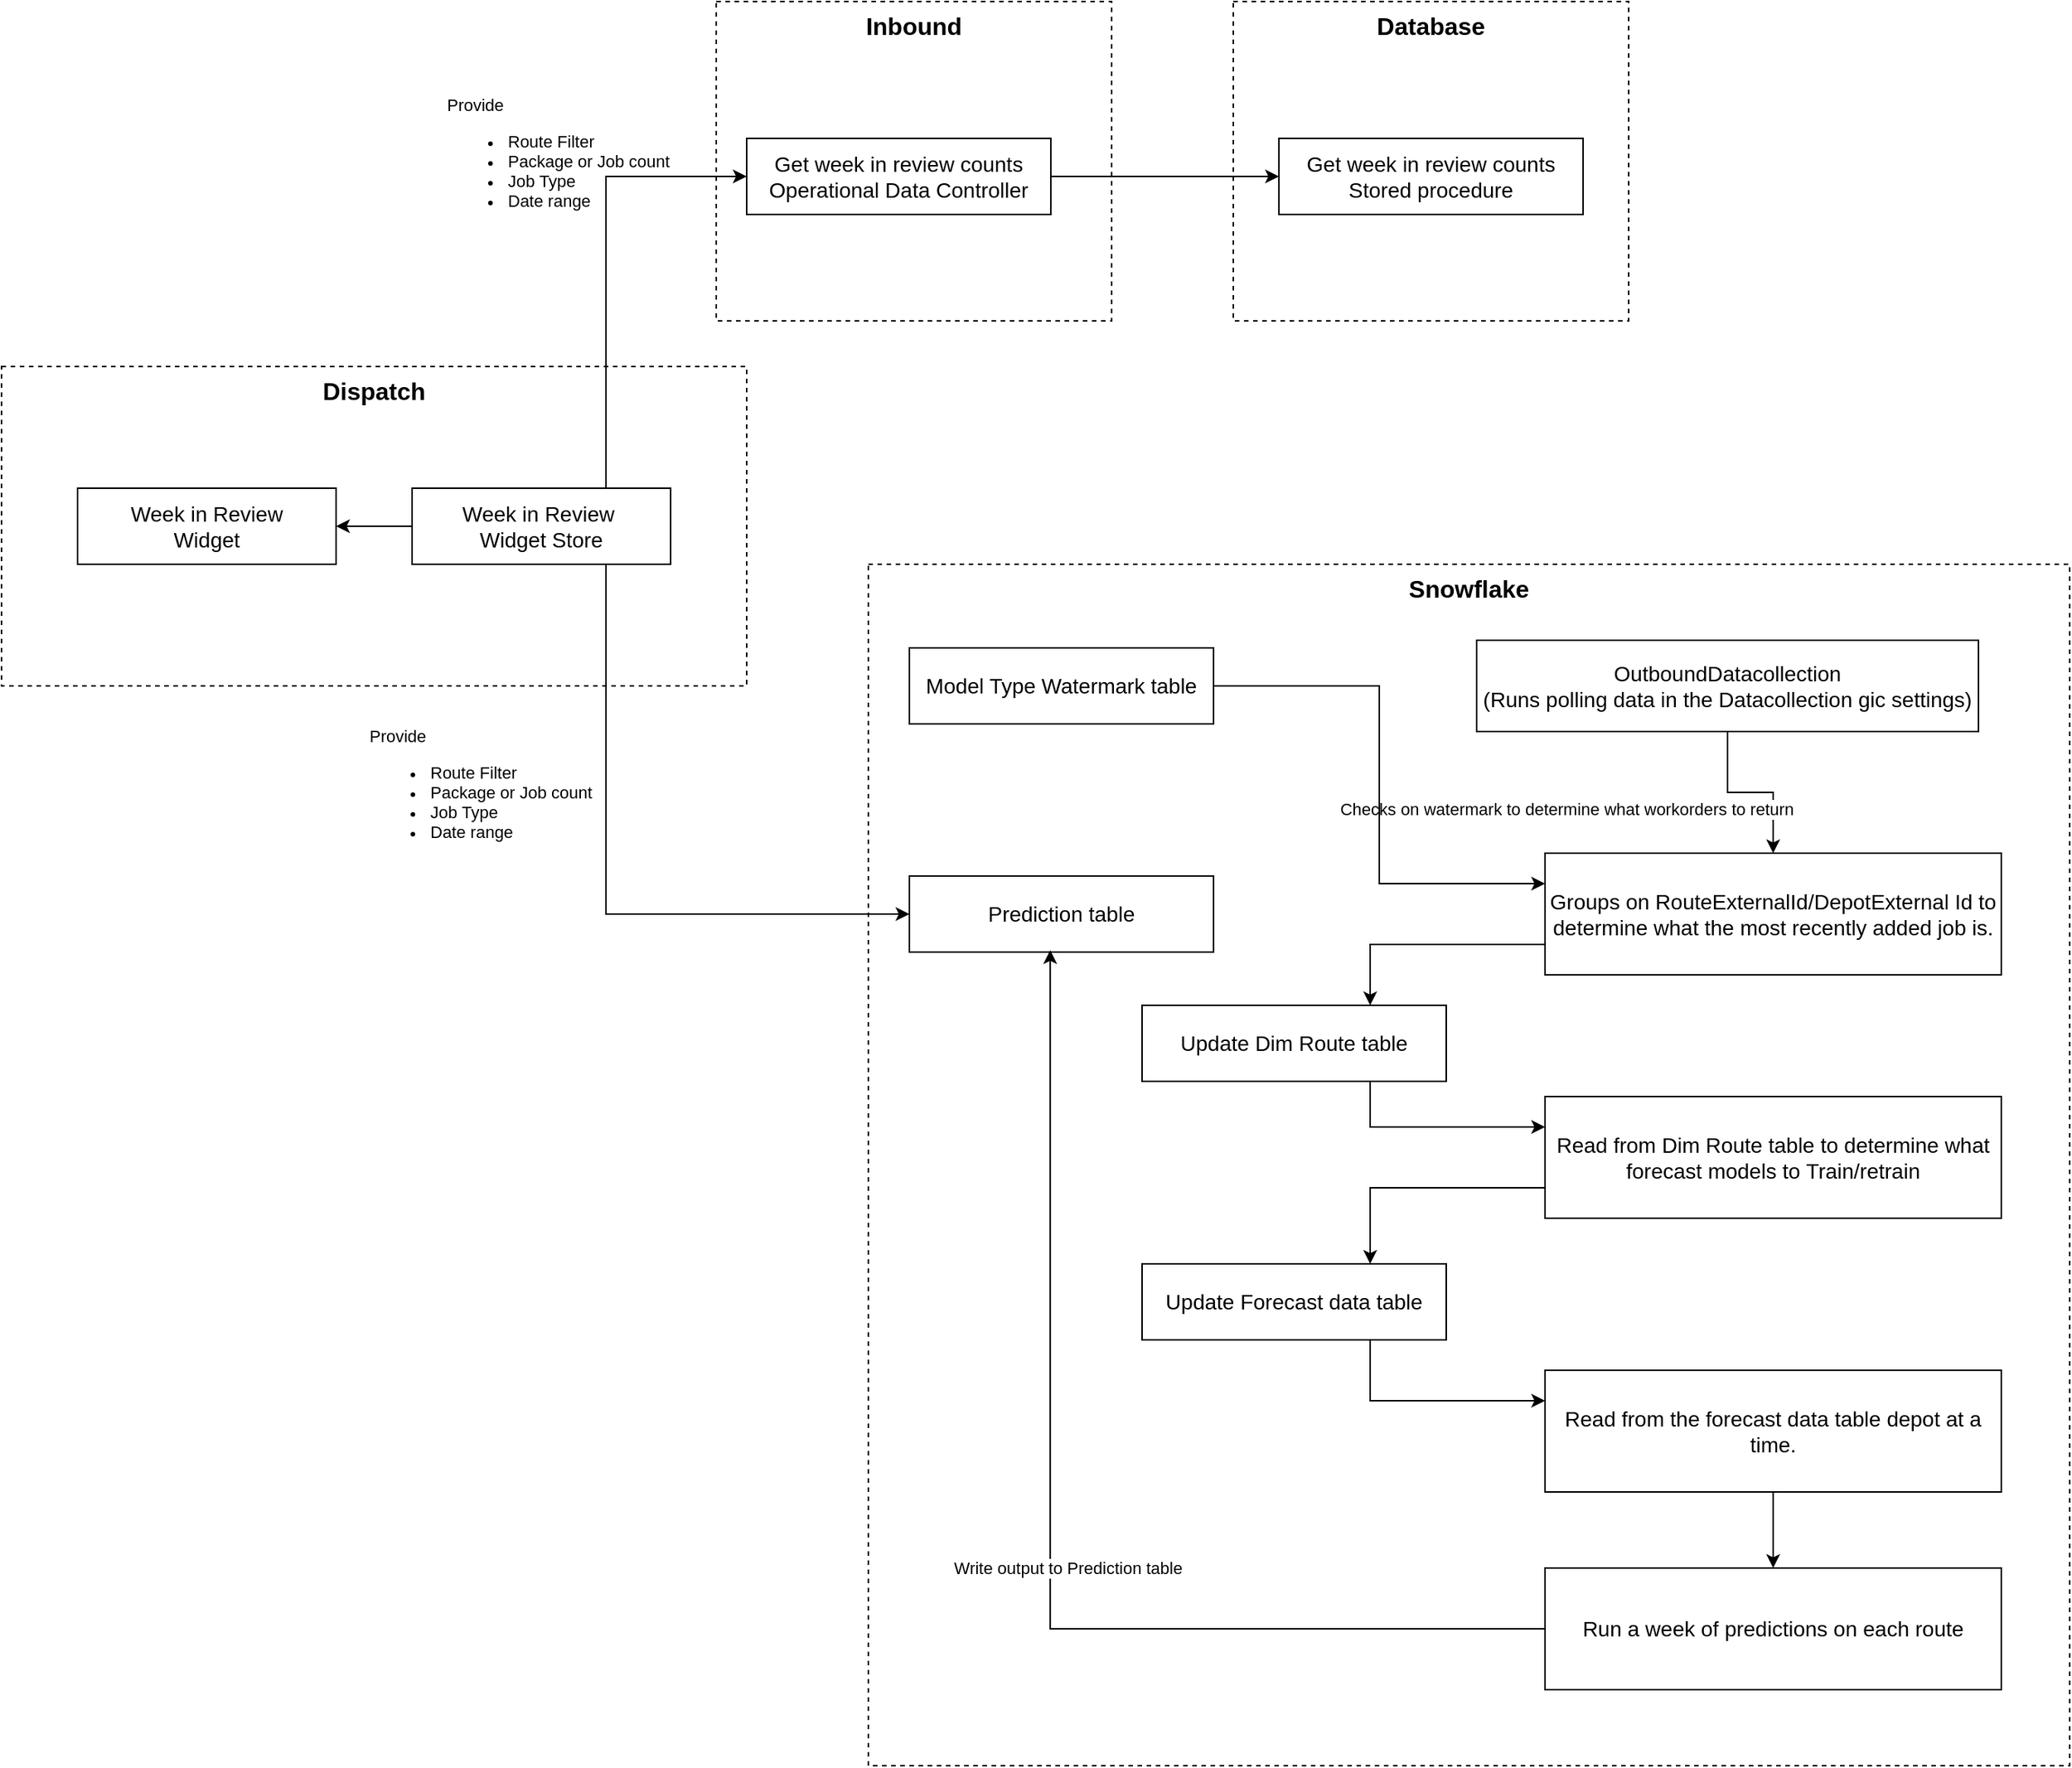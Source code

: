 <mxfile version="28.0.6">
  <diagram name="Page-1" id="RzzoXvsmsq_T2A-bgM_X">
    <mxGraphModel dx="1426" dy="2032" grid="1" gridSize="10" guides="1" tooltips="1" connect="1" arrows="1" fold="1" page="1" pageScale="1" pageWidth="827" pageHeight="1169" math="0" shadow="0">
      <root>
        <mxCell id="0" />
        <mxCell id="1" parent="0" />
        <mxCell id="4Ur8TzYngbyb2dsIORtj-1" value="&lt;span style=&quot;font-size: 16px;&quot;&gt;&lt;b&gt;Dispatch&lt;/b&gt;&lt;/span&gt;" style="html=1;whiteSpace=wrap;dashed=1;gradientColor=default;fillColor=none;labelPosition=center;verticalLabelPosition=middle;align=center;verticalAlign=top;" parent="1" vertex="1">
          <mxGeometry x="30" y="110" width="490" height="210" as="geometry" />
        </mxCell>
        <mxCell id="4Ur8TzYngbyb2dsIORtj-2" value="Week in Review&lt;div&gt;Widget&lt;/div&gt;" style="whiteSpace=wrap;html=1;align=center;fontSize=14;" parent="1" vertex="1">
          <mxGeometry x="80" y="190" width="170" height="50" as="geometry" />
        </mxCell>
        <mxCell id="4Ur8TzYngbyb2dsIORtj-5" style="edgeStyle=orthogonalEdgeStyle;rounded=0;orthogonalLoop=1;jettySize=auto;html=1;exitX=0;exitY=0.5;exitDx=0;exitDy=0;" parent="1" source="4Ur8TzYngbyb2dsIORtj-3" target="4Ur8TzYngbyb2dsIORtj-2" edge="1">
          <mxGeometry relative="1" as="geometry" />
        </mxCell>
        <mxCell id="4Ur8TzYngbyb2dsIORtj-9" style="edgeStyle=orthogonalEdgeStyle;rounded=0;orthogonalLoop=1;jettySize=auto;html=1;exitX=0.75;exitY=0;exitDx=0;exitDy=0;entryX=0;entryY=0.5;entryDx=0;entryDy=0;" parent="1" source="4Ur8TzYngbyb2dsIORtj-3" target="4Ur8TzYngbyb2dsIORtj-6" edge="1">
          <mxGeometry relative="1" as="geometry" />
        </mxCell>
        <mxCell id="4Ur8TzYngbyb2dsIORtj-14" value="Provide&amp;nbsp;&lt;div&gt;&lt;ul&gt;&lt;li&gt;Route Filter&lt;/li&gt;&lt;li&gt;Package or Job count&lt;/li&gt;&lt;li&gt;Job Type&lt;/li&gt;&lt;li&gt;Date range&lt;/li&gt;&lt;/ul&gt;&lt;/div&gt;" style="edgeLabel;html=1;align=left;verticalAlign=middle;resizable=0;points=[];labelBackgroundColor=none;" parent="4Ur8TzYngbyb2dsIORtj-9" vertex="1" connectable="0">
          <mxGeometry x="-0.039" y="1" relative="1" as="geometry">
            <mxPoint x="-106" y="-72" as="offset" />
          </mxGeometry>
        </mxCell>
        <mxCell id="4Ur8TzYngbyb2dsIORtj-13" style="edgeStyle=orthogonalEdgeStyle;rounded=0;orthogonalLoop=1;jettySize=auto;html=1;exitX=0.75;exitY=1;exitDx=0;exitDy=0;entryX=0;entryY=0.5;entryDx=0;entryDy=0;" parent="1" source="4Ur8TzYngbyb2dsIORtj-3" target="4Ur8TzYngbyb2dsIORtj-12" edge="1">
          <mxGeometry relative="1" as="geometry" />
        </mxCell>
        <mxCell id="4Ur8TzYngbyb2dsIORtj-3" value="Week in Review&amp;nbsp;&lt;div&gt;Widget Store&lt;/div&gt;" style="whiteSpace=wrap;html=1;align=center;fontSize=14;" parent="1" vertex="1">
          <mxGeometry x="300" y="190" width="170" height="50" as="geometry" />
        </mxCell>
        <mxCell id="4Ur8TzYngbyb2dsIORtj-4" value="&lt;span style=&quot;font-size: 16px;&quot;&gt;&lt;b&gt;Inbound&lt;/b&gt;&lt;/span&gt;" style="html=1;whiteSpace=wrap;dashed=1;gradientColor=default;fillColor=none;labelPosition=center;verticalLabelPosition=middle;align=center;verticalAlign=top;" parent="1" vertex="1">
          <mxGeometry x="500" y="-130" width="260" height="210" as="geometry" />
        </mxCell>
        <mxCell id="4Ur8TzYngbyb2dsIORtj-10" style="edgeStyle=orthogonalEdgeStyle;rounded=0;orthogonalLoop=1;jettySize=auto;html=1;exitX=1;exitY=0.5;exitDx=0;exitDy=0;entryX=0;entryY=0.5;entryDx=0;entryDy=0;" parent="1" source="4Ur8TzYngbyb2dsIORtj-6" target="4Ur8TzYngbyb2dsIORtj-8" edge="1">
          <mxGeometry relative="1" as="geometry" />
        </mxCell>
        <mxCell id="4Ur8TzYngbyb2dsIORtj-6" value="Get week in review counts&lt;br&gt;&lt;div&gt;Operational Data Controller&lt;/div&gt;" style="whiteSpace=wrap;html=1;align=center;fontSize=14;" parent="1" vertex="1">
          <mxGeometry x="520" y="-40" width="200" height="50" as="geometry" />
        </mxCell>
        <mxCell id="4Ur8TzYngbyb2dsIORtj-7" value="&lt;span style=&quot;font-size: 16px;&quot;&gt;&lt;b&gt;Database&lt;/b&gt;&lt;/span&gt;" style="html=1;whiteSpace=wrap;dashed=1;gradientColor=default;fillColor=none;labelPosition=center;verticalLabelPosition=middle;align=center;verticalAlign=top;" parent="1" vertex="1">
          <mxGeometry x="840" y="-130" width="260" height="210" as="geometry" />
        </mxCell>
        <mxCell id="4Ur8TzYngbyb2dsIORtj-8" value="Get week in review counts&lt;br&gt;&lt;div&gt;Stored procedure&lt;/div&gt;" style="whiteSpace=wrap;html=1;align=center;fontSize=14;" parent="1" vertex="1">
          <mxGeometry x="870" y="-40" width="200" height="50" as="geometry" />
        </mxCell>
        <mxCell id="4Ur8TzYngbyb2dsIORtj-11" value="&lt;span style=&quot;font-size: 16px;&quot;&gt;&lt;b&gt;Snowflake&lt;/b&gt;&lt;/span&gt;" style="html=1;whiteSpace=wrap;dashed=1;gradientColor=default;fillColor=none;labelPosition=center;verticalLabelPosition=middle;align=center;verticalAlign=top;" parent="1" vertex="1">
          <mxGeometry x="600" y="240" width="790" height="790" as="geometry" />
        </mxCell>
        <mxCell id="4Ur8TzYngbyb2dsIORtj-12" value="Prediction table" style="whiteSpace=wrap;html=1;align=center;fontSize=14;" parent="1" vertex="1">
          <mxGeometry x="627" y="445" width="200" height="50" as="geometry" />
        </mxCell>
        <mxCell id="4Ur8TzYngbyb2dsIORtj-15" value="Provide&amp;nbsp;&lt;div&gt;&lt;ul&gt;&lt;li&gt;Route Filter&lt;/li&gt;&lt;li&gt;Package or Job count&lt;/li&gt;&lt;li&gt;Job Type&lt;/li&gt;&lt;li&gt;Date range&lt;/li&gt;&lt;/ul&gt;&lt;/div&gt;" style="edgeLabel;html=1;align=left;verticalAlign=middle;resizable=0;points=[];labelBackgroundColor=none;" parent="1" vertex="1" connectable="0">
          <mxGeometry x="270" y="390" as="geometry" />
        </mxCell>
        <mxCell id="4Ur8TzYngbyb2dsIORtj-18" style="edgeStyle=orthogonalEdgeStyle;rounded=0;orthogonalLoop=1;jettySize=auto;html=1;exitX=0.5;exitY=1;exitDx=0;exitDy=0;entryX=0.5;entryY=0;entryDx=0;entryDy=0;" parent="1" source="4Ur8TzYngbyb2dsIORtj-16" target="4Ur8TzYngbyb2dsIORtj-17" edge="1">
          <mxGeometry relative="1" as="geometry" />
        </mxCell>
        <mxCell id="4Ur8TzYngbyb2dsIORtj-19" value="Checks on watermark to determine what workorders to return" style="edgeLabel;html=1;align=center;verticalAlign=middle;resizable=0;points=[];" parent="4Ur8TzYngbyb2dsIORtj-18" vertex="1" connectable="0">
          <mxGeometry x="0.033" y="-2" relative="1" as="geometry">
            <mxPoint x="-123" y="9" as="offset" />
          </mxGeometry>
        </mxCell>
        <mxCell id="4Ur8TzYngbyb2dsIORtj-16" value="OutboundDatacollection&lt;div&gt;(Runs polling data in the Datacollection gic settings)&lt;/div&gt;" style="whiteSpace=wrap;html=1;align=center;fontSize=14;" parent="1" vertex="1">
          <mxGeometry x="1000" y="290" width="330" height="60" as="geometry" />
        </mxCell>
        <mxCell id="4Ur8TzYngbyb2dsIORtj-21" style="edgeStyle=orthogonalEdgeStyle;rounded=0;orthogonalLoop=1;jettySize=auto;html=1;exitX=0;exitY=0.75;exitDx=0;exitDy=0;entryX=0.75;entryY=0;entryDx=0;entryDy=0;" parent="1" source="4Ur8TzYngbyb2dsIORtj-17" target="4Ur8TzYngbyb2dsIORtj-20" edge="1">
          <mxGeometry relative="1" as="geometry" />
        </mxCell>
        <mxCell id="4Ur8TzYngbyb2dsIORtj-17" value="&lt;font style=&quot;font-size: 14px;&quot;&gt;Groups on RouteExternalId/DepotExternal Id to determine what the most recently added job is.&lt;/font&gt;" style="rounded=0;whiteSpace=wrap;html=1;" parent="1" vertex="1">
          <mxGeometry x="1045" y="430" width="300" height="80" as="geometry" />
        </mxCell>
        <mxCell id="4Ur8TzYngbyb2dsIORtj-23" style="edgeStyle=orthogonalEdgeStyle;rounded=0;orthogonalLoop=1;jettySize=auto;html=1;exitX=0.75;exitY=1;exitDx=0;exitDy=0;entryX=0;entryY=0.25;entryDx=0;entryDy=0;" parent="1" source="4Ur8TzYngbyb2dsIORtj-20" target="4Ur8TzYngbyb2dsIORtj-22" edge="1">
          <mxGeometry relative="1" as="geometry" />
        </mxCell>
        <mxCell id="4Ur8TzYngbyb2dsIORtj-20" value="Update Dim Route table" style="whiteSpace=wrap;html=1;align=center;fontSize=14;" parent="1" vertex="1">
          <mxGeometry x="780" y="530" width="200" height="50" as="geometry" />
        </mxCell>
        <mxCell id="hjGBewjfkIwA1qilfWFP-4" style="edgeStyle=orthogonalEdgeStyle;rounded=0;orthogonalLoop=1;jettySize=auto;html=1;exitX=0;exitY=0.75;exitDx=0;exitDy=0;entryX=0.75;entryY=0;entryDx=0;entryDy=0;" parent="1" source="4Ur8TzYngbyb2dsIORtj-22" target="hjGBewjfkIwA1qilfWFP-1" edge="1">
          <mxGeometry relative="1" as="geometry" />
        </mxCell>
        <mxCell id="4Ur8TzYngbyb2dsIORtj-22" value="&lt;div&gt;&lt;font style=&quot;font-size: 14px;&quot;&gt;Read from Dim Route table to determine what forecast models to&amp;nbsp;&lt;/font&gt;&lt;span style=&quot;font-size: 14px; background-color: transparent; color: light-dark(rgb(0, 0, 0), rgb(255, 255, 255));&quot;&gt;Train/retrain&lt;/span&gt;&lt;/div&gt;" style="rounded=0;whiteSpace=wrap;html=1;" parent="1" vertex="1">
          <mxGeometry x="1045" y="590" width="300" height="80" as="geometry" />
        </mxCell>
        <mxCell id="4Ur8TzYngbyb2dsIORtj-25" value="&lt;div&gt;&lt;span style=&quot;font-size: 14px;&quot;&gt;Run a week of predictions on each route&lt;/span&gt;&lt;/div&gt;" style="rounded=0;whiteSpace=wrap;html=1;" parent="1" vertex="1">
          <mxGeometry x="1045" y="900" width="300" height="80" as="geometry" />
        </mxCell>
        <mxCell id="4Ur8TzYngbyb2dsIORtj-27" style="edgeStyle=orthogonalEdgeStyle;rounded=0;orthogonalLoop=1;jettySize=auto;html=1;exitX=0;exitY=0.5;exitDx=0;exitDy=0;entryX=0.463;entryY=0.975;entryDx=0;entryDy=0;entryPerimeter=0;" parent="1" source="4Ur8TzYngbyb2dsIORtj-25" target="4Ur8TzYngbyb2dsIORtj-12" edge="1">
          <mxGeometry relative="1" as="geometry" />
        </mxCell>
        <mxCell id="4Ur8TzYngbyb2dsIORtj-28" value="Write output to Prediction table" style="edgeLabel;html=1;align=center;verticalAlign=middle;resizable=0;points=[];" parent="4Ur8TzYngbyb2dsIORtj-27" vertex="1" connectable="0">
          <mxGeometry x="-0.28" y="5" relative="1" as="geometry">
            <mxPoint x="-36" y="-45" as="offset" />
          </mxGeometry>
        </mxCell>
        <mxCell id="4Ur8TzYngbyb2dsIORtj-33" style="edgeStyle=orthogonalEdgeStyle;rounded=0;orthogonalLoop=1;jettySize=auto;html=1;exitX=1;exitY=0.5;exitDx=0;exitDy=0;entryX=0;entryY=0.25;entryDx=0;entryDy=0;" parent="1" source="4Ur8TzYngbyb2dsIORtj-32" target="4Ur8TzYngbyb2dsIORtj-17" edge="1">
          <mxGeometry relative="1" as="geometry" />
        </mxCell>
        <mxCell id="4Ur8TzYngbyb2dsIORtj-32" value="Model Type Watermark table" style="whiteSpace=wrap;html=1;align=center;fontSize=14;" parent="1" vertex="1">
          <mxGeometry x="627" y="295" width="200" height="50" as="geometry" />
        </mxCell>
        <mxCell id="hjGBewjfkIwA1qilfWFP-5" style="edgeStyle=orthogonalEdgeStyle;rounded=0;orthogonalLoop=1;jettySize=auto;html=1;exitX=0.75;exitY=1;exitDx=0;exitDy=0;entryX=0;entryY=0.25;entryDx=0;entryDy=0;" parent="1" source="hjGBewjfkIwA1qilfWFP-1" target="hjGBewjfkIwA1qilfWFP-2" edge="1">
          <mxGeometry relative="1" as="geometry" />
        </mxCell>
        <mxCell id="hjGBewjfkIwA1qilfWFP-1" value="Update Forecast data table" style="whiteSpace=wrap;html=1;align=center;fontSize=14;" parent="1" vertex="1">
          <mxGeometry x="780" y="700" width="200" height="50" as="geometry" />
        </mxCell>
        <mxCell id="hjGBewjfkIwA1qilfWFP-6" style="edgeStyle=orthogonalEdgeStyle;rounded=0;orthogonalLoop=1;jettySize=auto;html=1;exitX=0.5;exitY=1;exitDx=0;exitDy=0;entryX=0.5;entryY=0;entryDx=0;entryDy=0;" parent="1" source="hjGBewjfkIwA1qilfWFP-2" target="4Ur8TzYngbyb2dsIORtj-25" edge="1">
          <mxGeometry relative="1" as="geometry" />
        </mxCell>
        <mxCell id="hjGBewjfkIwA1qilfWFP-2" value="&lt;span style=&quot;font-size: 14px;&quot;&gt;Read from the forecast data table depot at a time.&lt;/span&gt;" style="rounded=0;whiteSpace=wrap;html=1;" parent="1" vertex="1">
          <mxGeometry x="1045" y="770" width="300" height="80" as="geometry" />
        </mxCell>
      </root>
    </mxGraphModel>
  </diagram>
</mxfile>
